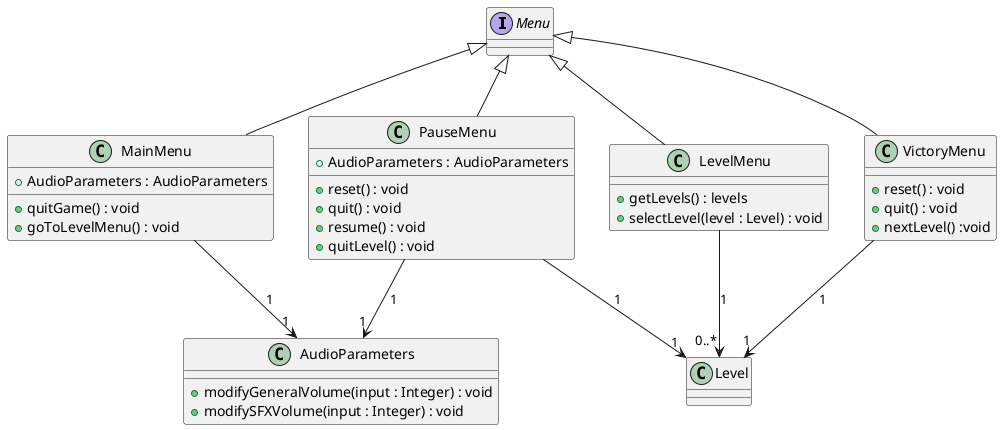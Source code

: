 @startuml

interface Menu{
}

class MainMenu extends Menu{
    +AudioParameters : AudioParameters
    +quitGame() : void
    +goToLevelMenu() : void
}

class LevelMenu extends Menu {
    +getLevels() : levels
    +selectLevel(level : Level) : void
}

class PauseMenu extends Menu {
    +AudioParameters : AudioParameters
    +reset() : void
    +quit() : void
    +resume() : void
    +quitLevel() : void
}

class VictoryMenu extends Menu {
    +reset() : void
    +quit() : void
    +nextLevel() :void
}

class AudioParameters {
    +modifyGeneralVolume(input : Integer) : void
    +modifySFXVolume(input : Integer) : void
}

class Level {
    ' ref to Level Class
}

PauseMenu --> "1" AudioParameters : "1"
MainMenu --> "1" AudioParameters : "1"

LevelMenu --> "0..*" Level : "1"
PauseMenu --> "1" Level : "1"
VictoryMenu --> "1" Level : "1"

@enduml